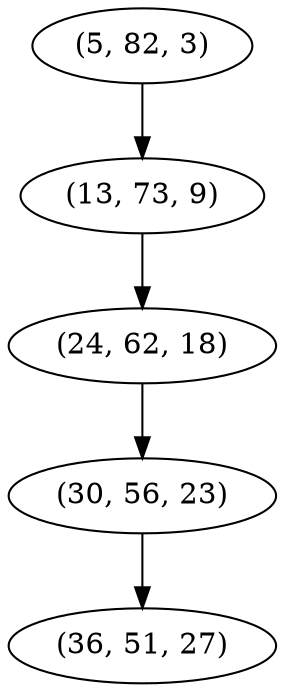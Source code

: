 digraph tree {
    "(5, 82, 3)";
    "(13, 73, 9)";
    "(24, 62, 18)";
    "(30, 56, 23)";
    "(36, 51, 27)";
    "(5, 82, 3)" -> "(13, 73, 9)";
    "(13, 73, 9)" -> "(24, 62, 18)";
    "(24, 62, 18)" -> "(30, 56, 23)";
    "(30, 56, 23)" -> "(36, 51, 27)";
}
